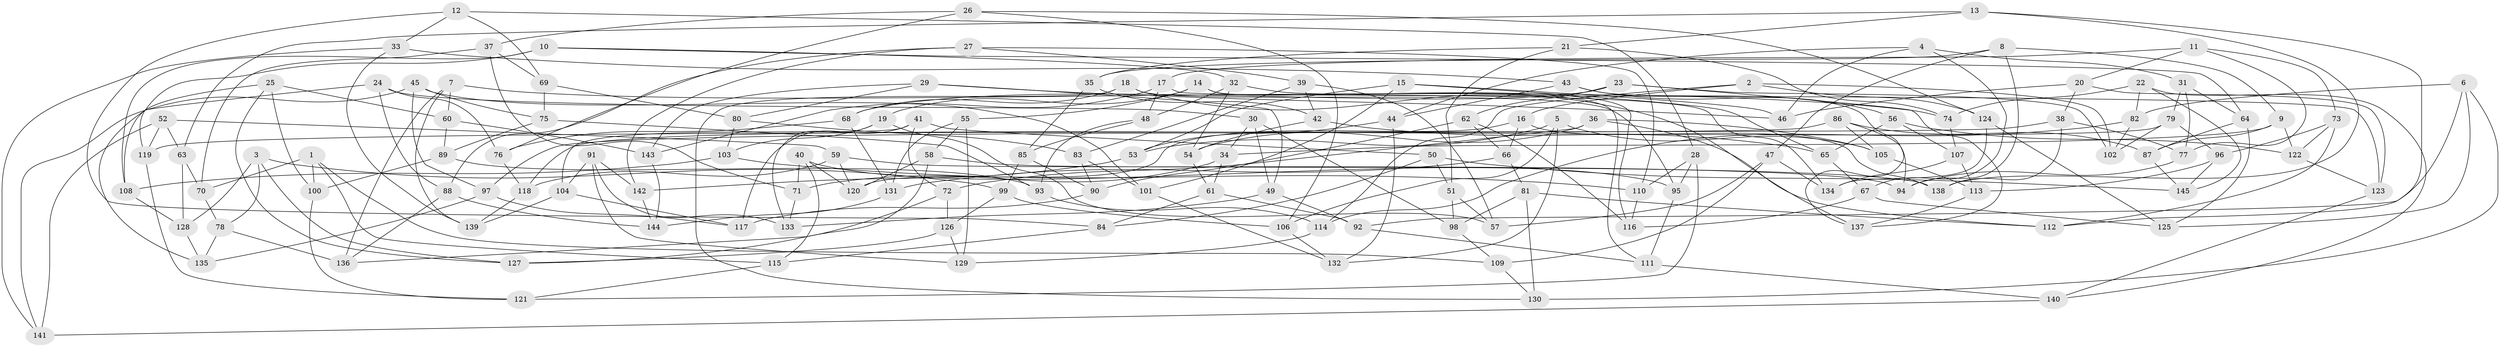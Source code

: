 // coarse degree distribution, {4: 0.7623762376237624, 8: 0.07920792079207921, 7: 0.039603960396039604, 6: 0.019801980198019802, 5: 0.0594059405940594, 3: 0.0297029702970297, 13: 0.009900990099009901}
// Generated by graph-tools (version 1.1) at 2025/01/03/04/25 22:01:03]
// undirected, 145 vertices, 290 edges
graph export_dot {
graph [start="1"]
  node [color=gray90,style=filled];
  1;
  2;
  3;
  4;
  5;
  6;
  7;
  8;
  9;
  10;
  11;
  12;
  13;
  14;
  15;
  16;
  17;
  18;
  19;
  20;
  21;
  22;
  23;
  24;
  25;
  26;
  27;
  28;
  29;
  30;
  31;
  32;
  33;
  34;
  35;
  36;
  37;
  38;
  39;
  40;
  41;
  42;
  43;
  44;
  45;
  46;
  47;
  48;
  49;
  50;
  51;
  52;
  53;
  54;
  55;
  56;
  57;
  58;
  59;
  60;
  61;
  62;
  63;
  64;
  65;
  66;
  67;
  68;
  69;
  70;
  71;
  72;
  73;
  74;
  75;
  76;
  77;
  78;
  79;
  80;
  81;
  82;
  83;
  84;
  85;
  86;
  87;
  88;
  89;
  90;
  91;
  92;
  93;
  94;
  95;
  96;
  97;
  98;
  99;
  100;
  101;
  102;
  103;
  104;
  105;
  106;
  107;
  108;
  109;
  110;
  111;
  112;
  113;
  114;
  115;
  116;
  117;
  118;
  119;
  120;
  121;
  122;
  123;
  124;
  125;
  126;
  127;
  128;
  129;
  130;
  131;
  132;
  133;
  134;
  135;
  136;
  137;
  138;
  139;
  140;
  141;
  142;
  143;
  144;
  145;
  1 -- 115;
  1 -- 109;
  1 -- 100;
  1 -- 70;
  2 -- 16;
  2 -- 114;
  2 -- 102;
  2 -- 124;
  3 -- 127;
  3 -- 99;
  3 -- 128;
  3 -- 78;
  4 -- 31;
  4 -- 46;
  4 -- 44;
  4 -- 67;
  5 -- 106;
  5 -- 53;
  5 -- 132;
  5 -- 105;
  6 -- 82;
  6 -- 92;
  6 -- 125;
  6 -- 130;
  7 -- 60;
  7 -- 74;
  7 -- 136;
  7 -- 139;
  8 -- 9;
  8 -- 94;
  8 -- 47;
  8 -- 35;
  9 -- 122;
  9 -- 34;
  9 -- 87;
  10 -- 108;
  10 -- 32;
  10 -- 119;
  10 -- 64;
  11 -- 73;
  11 -- 77;
  11 -- 20;
  11 -- 17;
  12 -- 28;
  12 -- 33;
  12 -- 69;
  12 -- 84;
  13 -- 21;
  13 -- 112;
  13 -- 63;
  13 -- 138;
  14 -- 111;
  14 -- 55;
  14 -- 19;
  14 -- 116;
  15 -- 53;
  15 -- 101;
  15 -- 46;
  15 -- 65;
  16 -- 66;
  16 -- 138;
  16 -- 120;
  17 -- 143;
  17 -- 123;
  17 -- 48;
  18 -- 130;
  18 -- 68;
  18 -- 137;
  18 -- 95;
  19 -- 57;
  19 -- 133;
  19 -- 103;
  20 -- 46;
  20 -- 38;
  20 -- 123;
  21 -- 51;
  21 -- 35;
  21 -- 74;
  22 -- 82;
  22 -- 145;
  22 -- 74;
  22 -- 140;
  23 -- 102;
  23 -- 68;
  23 -- 62;
  23 -- 137;
  24 -- 76;
  24 -- 135;
  24 -- 30;
  24 -- 88;
  25 -- 127;
  25 -- 108;
  25 -- 60;
  25 -- 100;
  26 -- 124;
  26 -- 76;
  26 -- 106;
  26 -- 37;
  27 -- 142;
  27 -- 88;
  27 -- 110;
  27 -- 39;
  28 -- 95;
  28 -- 110;
  28 -- 121;
  29 -- 80;
  29 -- 46;
  29 -- 49;
  29 -- 143;
  30 -- 98;
  30 -- 34;
  30 -- 49;
  31 -- 64;
  31 -- 79;
  31 -- 77;
  32 -- 48;
  32 -- 54;
  32 -- 134;
  33 -- 139;
  33 -- 43;
  33 -- 141;
  34 -- 61;
  34 -- 71;
  35 -- 85;
  35 -- 42;
  36 -- 72;
  36 -- 112;
  36 -- 105;
  36 -- 54;
  37 -- 71;
  37 -- 69;
  37 -- 70;
  38 -- 77;
  38 -- 119;
  38 -- 138;
  39 -- 57;
  39 -- 83;
  39 -- 42;
  40 -- 120;
  40 -- 115;
  40 -- 95;
  40 -- 71;
  41 -- 104;
  41 -- 117;
  41 -- 50;
  41 -- 72;
  42 -- 65;
  42 -- 54;
  43 -- 137;
  43 -- 44;
  43 -- 56;
  44 -- 53;
  44 -- 132;
  45 -- 97;
  45 -- 75;
  45 -- 141;
  45 -- 101;
  47 -- 109;
  47 -- 134;
  47 -- 57;
  48 -- 93;
  48 -- 85;
  49 -- 92;
  49 -- 133;
  50 -- 84;
  50 -- 51;
  50 -- 145;
  51 -- 98;
  51 -- 57;
  52 -- 141;
  52 -- 63;
  52 -- 119;
  52 -- 59;
  53 -- 142;
  54 -- 61;
  55 -- 58;
  55 -- 129;
  55 -- 131;
  56 -- 107;
  56 -- 122;
  56 -- 65;
  58 -- 120;
  58 -- 127;
  58 -- 138;
  59 -- 120;
  59 -- 94;
  59 -- 118;
  60 -- 89;
  60 -- 143;
  61 -- 84;
  61 -- 92;
  62 -- 116;
  62 -- 90;
  62 -- 66;
  63 -- 128;
  63 -- 70;
  64 -- 87;
  64 -- 125;
  65 -- 67;
  66 -- 131;
  66 -- 81;
  67 -- 125;
  67 -- 116;
  68 -- 76;
  68 -- 131;
  69 -- 75;
  69 -- 80;
  70 -- 78;
  71 -- 133;
  72 -- 126;
  72 -- 136;
  73 -- 122;
  73 -- 96;
  73 -- 112;
  74 -- 107;
  75 -- 93;
  75 -- 89;
  76 -- 118;
  77 -- 94;
  78 -- 136;
  78 -- 135;
  79 -- 118;
  79 -- 96;
  79 -- 102;
  80 -- 103;
  80 -- 83;
  81 -- 112;
  81 -- 130;
  81 -- 98;
  82 -- 114;
  82 -- 102;
  83 -- 101;
  83 -- 90;
  84 -- 115;
  85 -- 99;
  85 -- 90;
  86 -- 94;
  86 -- 105;
  86 -- 87;
  86 -- 97;
  87 -- 145;
  88 -- 136;
  88 -- 144;
  89 -- 93;
  89 -- 100;
  90 -- 117;
  91 -- 104;
  91 -- 142;
  91 -- 133;
  91 -- 129;
  92 -- 111;
  93 -- 114;
  95 -- 111;
  96 -- 145;
  96 -- 113;
  97 -- 135;
  97 -- 117;
  98 -- 109;
  99 -- 126;
  99 -- 106;
  100 -- 121;
  101 -- 132;
  103 -- 110;
  103 -- 108;
  104 -- 117;
  104 -- 139;
  105 -- 113;
  106 -- 132;
  107 -- 134;
  107 -- 113;
  108 -- 128;
  109 -- 130;
  110 -- 116;
  111 -- 140;
  113 -- 137;
  114 -- 129;
  115 -- 121;
  118 -- 139;
  119 -- 121;
  122 -- 123;
  123 -- 140;
  124 -- 125;
  124 -- 134;
  126 -- 129;
  126 -- 127;
  128 -- 135;
  131 -- 144;
  140 -- 141;
  142 -- 144;
  143 -- 144;
}
